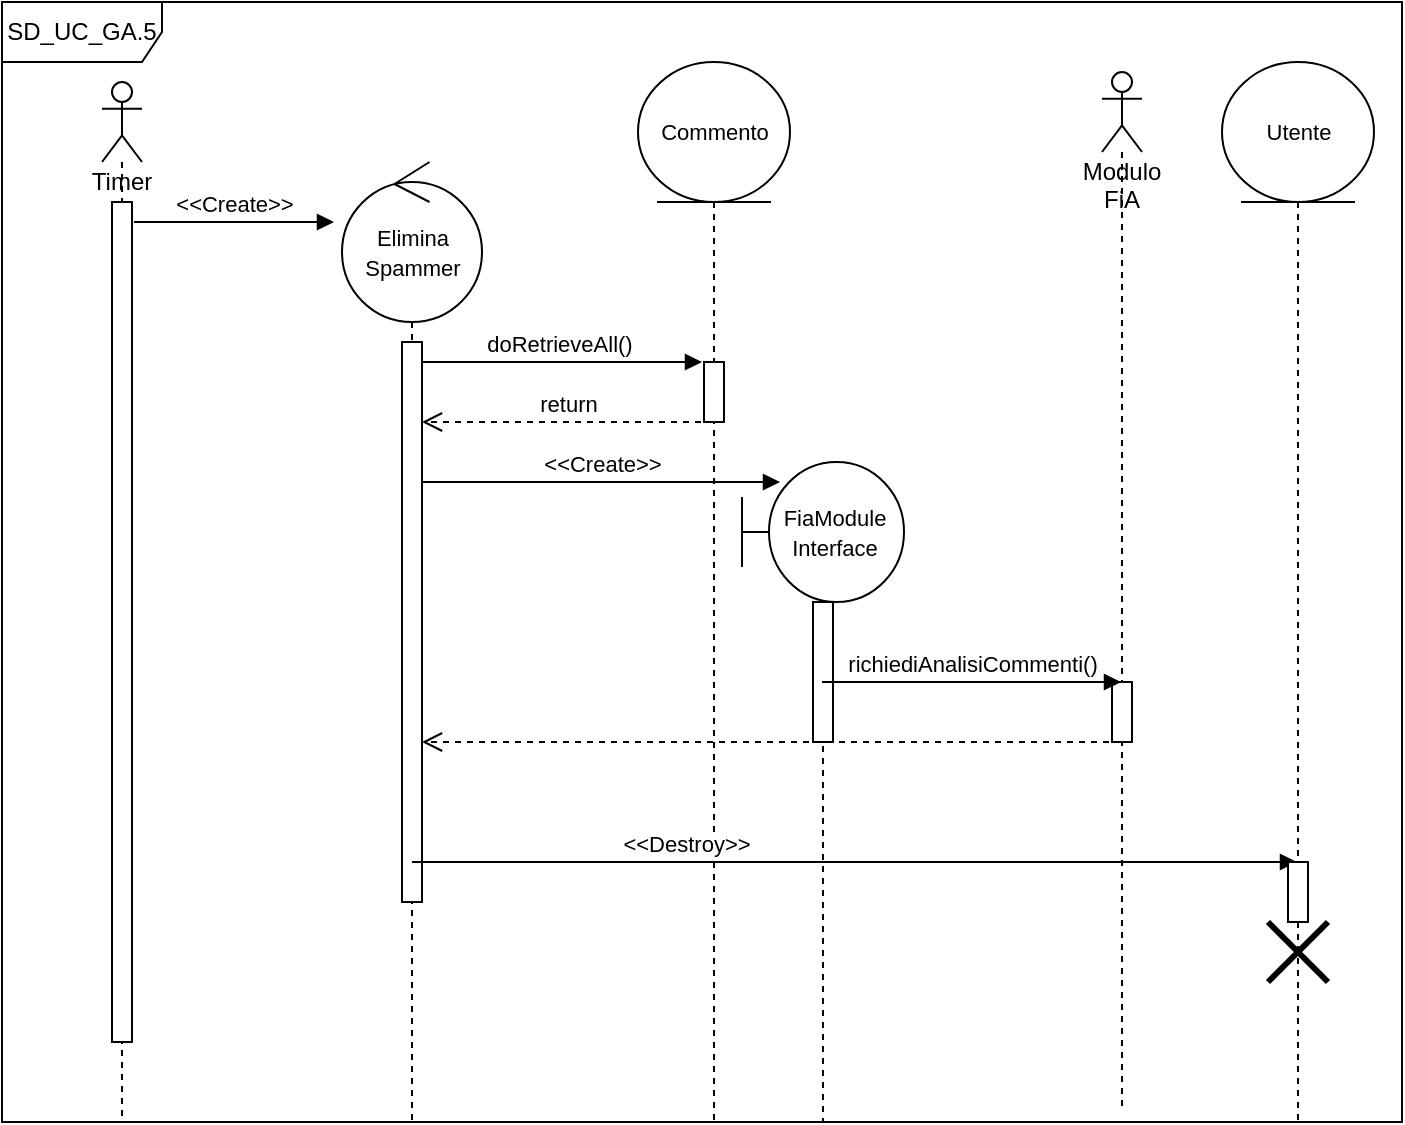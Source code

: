 <mxfile version="15.7.3" type="device" pages="6"><diagram id="7KakGrV_gAW6AaN83tO_" name="SD_UC_GA.5"><mxGraphModel dx="1328" dy="2159" grid="1" gridSize="10" guides="1" tooltips="1" connect="1" arrows="1" fold="1" page="1" pageScale="1" pageWidth="827" pageHeight="1169" math="0" shadow="0"><root><mxCell id="0"/><mxCell id="1" parent="0"/><mxCell id="iM2YmxbvI89ahPzu_ng6-1" value="SD_UC_GA.5" style="shape=umlFrame;width=80;height=30;whiteSpace=wrap;html=1;" parent="1" vertex="1"><mxGeometry x="20" y="-460" width="700" height="560" as="geometry"/></mxCell><mxCell id="iM2YmxbvI89ahPzu_ng6-4" value="Timer" style="shape=umlLifeline;participant=umlActor;perimeter=lifelinePerimeter;whiteSpace=wrap;html=1;container=1;collapsible=0;recursiveResize=0;verticalAlign=top;spacingTop=36;outlineConnect=0;fillColor=default;gradientColor=none;size=40;" parent="1" vertex="1"><mxGeometry x="70" y="-420" width="20" height="520" as="geometry"/></mxCell><mxCell id="iM2YmxbvI89ahPzu_ng6-5" value="" style="html=1;points=[];perimeter=orthogonalPerimeter;fontSize=7;fillColor=default;gradientColor=none;" parent="iM2YmxbvI89ahPzu_ng6-4" vertex="1"><mxGeometry x="5" y="60" width="10" height="420" as="geometry"/></mxCell><mxCell id="iM2YmxbvI89ahPzu_ng6-9" value="" style="shape=umlLifeline;participant=umlControl;perimeter=lifelinePerimeter;whiteSpace=wrap;html=1;container=1;collapsible=0;recursiveResize=0;verticalAlign=top;spacingTop=36;outlineConnect=0;fillColor=default;gradientColor=none;size=80;" parent="1" vertex="1"><mxGeometry x="190" y="-380" width="70" height="480" as="geometry"/></mxCell><mxCell id="iM2YmxbvI89ahPzu_ng6-10" value="&lt;font style=&quot;font-size: 11px&quot;&gt;Elimina&lt;br&gt;Spammer&lt;br&gt;&lt;/font&gt;" style="text;html=1;align=center;verticalAlign=middle;resizable=0;points=[];autosize=1;strokeColor=none;fillColor=none;" parent="iM2YmxbvI89ahPzu_ng6-9" vertex="1"><mxGeometry x="5" y="30" width="60" height="30" as="geometry"/></mxCell><mxCell id="iM2YmxbvI89ahPzu_ng6-11" value="" style="html=1;points=[];perimeter=orthogonalPerimeter;fontSize=7;fillColor=default;gradientColor=none;" parent="iM2YmxbvI89ahPzu_ng6-9" vertex="1"><mxGeometry x="30" y="90" width="10" height="280" as="geometry"/></mxCell><mxCell id="iM2YmxbvI89ahPzu_ng6-16" value="&lt;font style=&quot;font-size: 11px&quot;&gt;doRetrieveAll()&amp;nbsp;&lt;/font&gt;" style="html=1;verticalAlign=bottom;endArrow=block;rounded=0;fontSize=7;anchorPointDirection=1;bendable=1;" parent="iM2YmxbvI89ahPzu_ng6-9" edge="1"><mxGeometry width="80" relative="1" as="geometry"><mxPoint x="40" y="100" as="sourcePoint"/><mxPoint x="180" y="100" as="targetPoint"/></mxGeometry></mxCell><mxCell id="iM2YmxbvI89ahPzu_ng6-13" value="" style="shape=umlLifeline;participant=umlEntity;perimeter=lifelinePerimeter;whiteSpace=wrap;html=1;container=1;collapsible=0;recursiveResize=0;verticalAlign=top;spacingTop=36;outlineConnect=0;fillColor=default;gradientColor=none;size=70;" parent="1" vertex="1"><mxGeometry x="338" y="-430" width="76" height="530" as="geometry"/></mxCell><mxCell id="iM2YmxbvI89ahPzu_ng6-14" value="&lt;font&gt;&lt;font style=&quot;font-size: 11px&quot;&gt;Commento&lt;/font&gt;&lt;br&gt;&lt;/font&gt;" style="text;html=1;align=center;verticalAlign=middle;resizable=0;points=[];autosize=1;strokeColor=none;fillColor=none;fontStyle=0" parent="iM2YmxbvI89ahPzu_ng6-13" vertex="1"><mxGeometry x="3" y="25" width="70" height="20" as="geometry"/></mxCell><mxCell id="iM2YmxbvI89ahPzu_ng6-15" value="" style="html=1;points=[];perimeter=orthogonalPerimeter;fontSize=7;fillColor=default;gradientColor=none;" parent="iM2YmxbvI89ahPzu_ng6-13" vertex="1"><mxGeometry x="33" y="150" width="10" height="30" as="geometry"/></mxCell><mxCell id="iM2YmxbvI89ahPzu_ng6-18" value="&lt;font style=&quot;font-size: 11px&quot;&gt;&amp;lt;&amp;lt;Destroy&amp;gt;&amp;gt;&lt;/font&gt;" style="html=1;verticalAlign=bottom;endArrow=block;rounded=0;fontSize=7;" parent="1" edge="1" target="iM2YmxbvI89ahPzu_ng6-20"><mxGeometry x="-0.382" width="80" relative="1" as="geometry"><mxPoint x="225" y="-30" as="sourcePoint"/><mxPoint x="592" y="-30" as="targetPoint"/><mxPoint as="offset"/></mxGeometry></mxCell><mxCell id="iM2YmxbvI89ahPzu_ng6-19" value="&amp;lt;&amp;lt;Create&amp;gt;&amp;gt;" style="html=1;verticalAlign=bottom;endArrow=block;rounded=0;fontSize=11;" parent="1" edge="1"><mxGeometry width="80" relative="1" as="geometry"><mxPoint x="86" y="-350" as="sourcePoint"/><mxPoint x="186" y="-350" as="targetPoint"/><Array as="points"><mxPoint x="161" y="-350"/></Array></mxGeometry></mxCell><mxCell id="iM2YmxbvI89ahPzu_ng6-20" value="" style="shape=umlLifeline;participant=umlEntity;perimeter=lifelinePerimeter;whiteSpace=wrap;html=1;container=1;collapsible=0;recursiveResize=0;verticalAlign=top;spacingTop=36;outlineConnect=0;fillColor=default;gradientColor=none;size=70;" parent="1" vertex="1"><mxGeometry x="630" y="-430" width="76" height="530" as="geometry"/></mxCell><mxCell id="iM2YmxbvI89ahPzu_ng6-21" value="&lt;font&gt;&lt;font style=&quot;font-size: 11px&quot;&gt;Utente&lt;/font&gt;&lt;br&gt;&lt;/font&gt;" style="text;html=1;align=center;verticalAlign=middle;resizable=0;points=[];autosize=1;strokeColor=none;fillColor=none;fontStyle=0" parent="iM2YmxbvI89ahPzu_ng6-20" vertex="1"><mxGeometry x="13" y="25" width="50" height="20" as="geometry"/></mxCell><mxCell id="iM2YmxbvI89ahPzu_ng6-22" value="" style="html=1;points=[];perimeter=orthogonalPerimeter;fontSize=7;fillColor=default;gradientColor=none;" parent="iM2YmxbvI89ahPzu_ng6-20" vertex="1"><mxGeometry x="33" y="400" width="10" height="30" as="geometry"/></mxCell><mxCell id="iM2YmxbvI89ahPzu_ng6-23" value="" style="shape=umlDestroy;whiteSpace=wrap;html=1;strokeWidth=3;fontSize=11;" parent="iM2YmxbvI89ahPzu_ng6-20" vertex="1"><mxGeometry x="23" y="430" width="30" height="30" as="geometry"/></mxCell><mxCell id="2GtEvgRb10_qaL0HTjE2-3" value="return" style="html=1;verticalAlign=bottom;endArrow=open;dashed=1;endSize=8;rounded=0;" edge="1" parent="1" source="iM2YmxbvI89ahPzu_ng6-13"><mxGeometry relative="1" as="geometry"><mxPoint x="360" y="-250" as="sourcePoint"/><mxPoint x="230" y="-250" as="targetPoint"/><Array as="points"><mxPoint x="340" y="-250"/></Array></mxGeometry></mxCell><mxCell id="2GtEvgRb10_qaL0HTjE2-8" value="" style="shape=umlLifeline;participant=umlBoundary;perimeter=lifelinePerimeter;whiteSpace=wrap;html=1;container=1;collapsible=0;recursiveResize=0;verticalAlign=top;spacingTop=36;outlineConnect=0;fontSize=12;size=70;" vertex="1" parent="1"><mxGeometry x="390" y="-230" width="81" height="330" as="geometry"/></mxCell><mxCell id="2GtEvgRb10_qaL0HTjE2-9" value="&lt;font style=&quot;font-size: 11px&quot;&gt;FiaModule&lt;br&gt;Interface&lt;br&gt;&lt;/font&gt;" style="text;html=1;align=center;verticalAlign=middle;resizable=0;points=[];autosize=1;strokeColor=none;fillColor=none;" vertex="1" parent="2GtEvgRb10_qaL0HTjE2-8"><mxGeometry x="11" y="20" width="70" height="30" as="geometry"/></mxCell><mxCell id="2GtEvgRb10_qaL0HTjE2-13" value="&lt;span style=&quot;color: rgba(0 , 0 , 0 , 0) ; font-family: monospace ; font-size: 0px&quot;&gt;%3CmxGraphModel%3E%3Croot%3E%3CmxCell%20id%3D%220%22%2F%3E%3CmxCell%20id%3D%221%22%20parent%3D%220%22%2F%3E%3CmxCell%20id%3D%222%22%20value%3D%22%22%20style%3D%22html%3D1%3Bpoints%3D%5B%5D%3Bperimeter%3DorthogonalPerimeter%3BfontSize%3D12%3Balign%3Dcenter%3B%22%20vertex%3D%221%22%20parent%3D%221%22%3E%3CmxGeometry%20x%3D%22425.5%22%20y%3D%22-160%22%20width%3D%2210%22%20height%3D%2230%22%20as%3D%22geometry%22%2F%3E%3C%2FmxCell%3E%3C%2Froot%3E%3C%2FmxGraphModel%3E&lt;/span&gt;" style="html=1;points=[];perimeter=orthogonalPerimeter;fontSize=12;align=center;" vertex="1" parent="2GtEvgRb10_qaL0HTjE2-8"><mxGeometry x="35.5" y="70" width="10" height="70" as="geometry"/></mxCell><mxCell id="2GtEvgRb10_qaL0HTjE2-11" value="&lt;font style=&quot;font-size: 11px&quot;&gt;&amp;lt;&amp;lt;Create&amp;gt;&amp;gt;&lt;/font&gt;" style="html=1;verticalAlign=bottom;endArrow=block;rounded=0;fontSize=7;anchorPointDirection=1;bendable=1;" edge="1" parent="1"><mxGeometry width="80" relative="1" as="geometry"><mxPoint x="230" y="-220" as="sourcePoint"/><mxPoint x="409" y="-220" as="targetPoint"/></mxGeometry></mxCell><mxCell id="2GtEvgRb10_qaL0HTjE2-14" value="Modulo FiA" style="shape=umlLifeline;participant=umlActor;perimeter=lifelinePerimeter;whiteSpace=wrap;html=1;container=1;collapsible=0;recursiveResize=0;verticalAlign=top;spacingTop=36;outlineConnect=0;fillColor=default;gradientColor=none;size=40;" vertex="1" parent="1"><mxGeometry x="570" y="-425" width="20" height="520" as="geometry"/></mxCell><mxCell id="2GtEvgRb10_qaL0HTjE2-18" value="&lt;span style=&quot;color: rgba(0 , 0 , 0 , 0) ; font-family: monospace ; font-size: 0px&quot;&gt;%3CmxGraphModel%3E%3Croot%3E%3CmxCell%20id%3D%220%22%2F%3E%3CmxCell%20id%3D%221%22%20parent%3D%220%22%2F%3E%3CmxCell%20id%3D%222%22%20value%3D%22%22%20style%3D%22html%3D1%3Bpoints%3D%5B%5D%3Bperimeter%3DorthogonalPerimeter%3BfontSize%3D12%3Balign%3Dcenter%3B%22%20vertex%3D%221%22%20parent%3D%221%22%3E%3CmxGeometry%20x%3D%22425.5%22%20y%3D%22-160%22%20width%3D%2210%22%20height%3D%2230%22%20as%3D%22geometry%22%2F%3E%3C%2FmxCell%3E%3C%2Froot%3E%3C%2FmxGraphModel%3E&lt;/span&gt;" style="html=1;points=[];perimeter=orthogonalPerimeter;fontSize=12;align=center;" vertex="1" parent="2GtEvgRb10_qaL0HTjE2-14"><mxGeometry x="5" y="305" width="10" height="30" as="geometry"/></mxCell><mxCell id="2GtEvgRb10_qaL0HTjE2-16" value="&lt;span style=&quot;font-size: 11px&quot;&gt;richiediAnalisiCommenti()&lt;/span&gt;" style="html=1;verticalAlign=bottom;endArrow=block;rounded=0;fontSize=7;anchorPointDirection=1;bendable=1;" edge="1" parent="1" target="2GtEvgRb10_qaL0HTjE2-14"><mxGeometry width="80" relative="1" as="geometry"><mxPoint x="430" y="-120" as="sourcePoint"/><mxPoint x="510" y="-120" as="targetPoint"/></mxGeometry></mxCell><mxCell id="2GtEvgRb10_qaL0HTjE2-17" value="" style="html=1;verticalAlign=bottom;endArrow=open;dashed=1;endSize=8;rounded=0;" edge="1" parent="1" source="2GtEvgRb10_qaL0HTjE2-14"><mxGeometry relative="1" as="geometry"><mxPoint x="535" y="-90" as="sourcePoint"/><mxPoint x="230" y="-90" as="targetPoint"/><Array as="points"><mxPoint x="500" y="-90"/></Array></mxGeometry></mxCell></root></mxGraphModel></diagram><diagram id="ytVOR8KnTmtneOYCt80k" name="SD_UC_GB.1"><mxGraphModel dx="782" dy="579" grid="1" gridSize="10" guides="1" tooltips="1" connect="1" arrows="1" fold="1" page="1" pageScale="1" pageWidth="827" pageHeight="1169" math="0" shadow="0"><root><mxCell id="dndVJeDPKohxJAbQBX0h-0"/><mxCell id="dndVJeDPKohxJAbQBX0h-1" parent="dndVJeDPKohxJAbQBX0h-0"/><mxCell id="dndVJeDPKohxJAbQBX0h-2" value="" style="html=1;verticalAlign=bottom;endArrow=block;rounded=0;fontSize=7;" parent="dndVJeDPKohxJAbQBX0h-1" source="dndVJeDPKohxJAbQBX0h-4" target="dndVJeDPKohxJAbQBX0h-8" edge="1"><mxGeometry width="80" relative="1" as="geometry"><mxPoint x="87" y="200" as="sourcePoint"/><mxPoint x="167" y="200" as="targetPoint"/><Array as="points"><mxPoint x="160" y="200"/></Array></mxGeometry></mxCell><mxCell id="dndVJeDPKohxJAbQBX0h-3" value="&lt;font style=&quot;font-size: 11px&quot;&gt;&lt;b&gt;SD_UC_GB.1&lt;/b&gt;&lt;/font&gt;" style="shape=umlFrame;whiteSpace=wrap;html=1;width=80;height=30;" parent="dndVJeDPKohxJAbQBX0h-1" vertex="1"><mxGeometry y="80" width="600" height="360" as="geometry"/></mxCell><mxCell id="dndVJeDPKohxJAbQBX0h-4" value="" style="shape=umlLifeline;participant=umlActor;perimeter=lifelinePerimeter;whiteSpace=wrap;html=1;container=1;collapsible=0;recursiveResize=0;verticalAlign=top;spacingTop=36;outlineConnect=0;fillColor=default;gradientColor=none;" parent="dndVJeDPKohxJAbQBX0h-1" vertex="1"><mxGeometry x="40" y="130" width="20" height="310" as="geometry"/></mxCell><mxCell id="dndVJeDPKohxJAbQBX0h-5" value="" style="html=1;points=[];perimeter=orthogonalPerimeter;fontSize=7;fillColor=default;gradientColor=none;" parent="dndVJeDPKohxJAbQBX0h-4" vertex="1"><mxGeometry x="5" y="53" width="10" height="57" as="geometry"/></mxCell><mxCell id="dndVJeDPKohxJAbQBX0h-6" value="" style="shape=umlLifeline;participant=umlBoundary;perimeter=lifelinePerimeter;whiteSpace=wrap;html=1;container=1;collapsible=0;recursiveResize=0;verticalAlign=top;spacingTop=36;outlineConnect=0;fillColor=default;gradientColor=none;size=70;" parent="dndVJeDPKohxJAbQBX0h-1" vertex="1"><mxGeometry x="152" y="120" width="85" height="320" as="geometry"/></mxCell><mxCell id="dndVJeDPKohxJAbQBX0h-7" value="ScriviStoria&lt;br&gt;Form" style="text;html=1;align=center;verticalAlign=middle;resizable=0;points=[];autosize=1;strokeColor=none;fillColor=none;fontSize=11;" parent="dndVJeDPKohxJAbQBX0h-6" vertex="1"><mxGeometry x="15" y="19" width="70" height="30" as="geometry"/></mxCell><mxCell id="dndVJeDPKohxJAbQBX0h-8" value="" style="html=1;points=[];perimeter=orthogonalPerimeter;fontSize=7;fillColor=default;gradientColor=none;" parent="dndVJeDPKohxJAbQBX0h-6" vertex="1"><mxGeometry x="37.5" y="80" width="10" height="70" as="geometry"/></mxCell><mxCell id="dndVJeDPKohxJAbQBX0h-9" value="" style="shape=umlLifeline;participant=umlControl;perimeter=lifelinePerimeter;whiteSpace=wrap;html=1;container=1;collapsible=0;recursiveResize=0;verticalAlign=top;spacingTop=36;outlineConnect=0;fillColor=default;gradientColor=none;size=90;" parent="dndVJeDPKohxJAbQBX0h-1" vertex="1"><mxGeometry x="300" y="170" width="81" height="270" as="geometry"/></mxCell><mxCell id="dndVJeDPKohxJAbQBX0h-10" value="&lt;font style=&quot;font-size: 11px&quot;&gt;&amp;lt;&amp;lt;Create&amp;gt;&amp;gt;&lt;/font&gt;" style="html=1;verticalAlign=bottom;endArrow=block;rounded=0;fontSize=7;" parent="dndVJeDPKohxJAbQBX0h-9" edge="1"><mxGeometry width="80" relative="1" as="geometry"><mxPoint x="-100" y="40" as="sourcePoint"/><mxPoint x="1" y="40" as="targetPoint"/></mxGeometry></mxCell><mxCell id="dndVJeDPKohxJAbQBX0h-11" value="&lt;font style=&quot;font-size: 11px&quot;&gt;Pubblicazione&lt;br&gt;Storia&lt;br&gt;&lt;/font&gt;" style="text;html=1;align=center;verticalAlign=middle;resizable=0;points=[];autosize=1;strokeColor=none;fillColor=none;" parent="dndVJeDPKohxJAbQBX0h-9" vertex="1"><mxGeometry x="1" y="38" width="80" height="30" as="geometry"/></mxCell><mxCell id="dndVJeDPKohxJAbQBX0h-12" value="" style="html=1;points=[];perimeter=orthogonalPerimeter;fontSize=7;fillColor=default;gradientColor=none;" parent="dndVJeDPKohxJAbQBX0h-9" vertex="1"><mxGeometry x="36" y="90" width="10" height="80" as="geometry"/></mxCell><mxCell id="dndVJeDPKohxJAbQBX0h-29" value="controlloDati()" style="edgeStyle=orthogonalEdgeStyle;html=1;align=left;spacingLeft=2;endArrow=block;rounded=0;entryX=1;entryY=0;" parent="dndVJeDPKohxJAbQBX0h-9" edge="1"><mxGeometry relative="1" as="geometry"><mxPoint x="46" y="100" as="sourcePoint"/><Array as="points"><mxPoint x="76" y="100"/></Array><mxPoint x="51" y="120" as="targetPoint"/></mxGeometry></mxCell><mxCell id="dndVJeDPKohxJAbQBX0h-20" value="" style="shape=umlLifeline;participant=umlBoundary;perimeter=lifelinePerimeter;whiteSpace=wrap;html=1;container=1;collapsible=0;recursiveResize=0;verticalAlign=top;spacingTop=36;outlineConnect=0;fillColor=default;gradientColor=none;size=70;" parent="dndVJeDPKohxJAbQBX0h-1" vertex="1"><mxGeometry x="430" y="310" width="85" height="130" as="geometry"/></mxCell><mxCell id="dndVJeDPKohxJAbQBX0h-21" value="Bacheca" style="text;html=1;align=center;verticalAlign=middle;resizable=0;points=[];autosize=1;strokeColor=none;fillColor=none;fontSize=11;" parent="dndVJeDPKohxJAbQBX0h-20" vertex="1"><mxGeometry x="18" y="25" width="60" height="20" as="geometry"/></mxCell><mxCell id="dndVJeDPKohxJAbQBX0h-24" value="compilaForm()" style="text;html=1;align=center;verticalAlign=middle;resizable=0;points=[];autosize=1;strokeColor=none;fillColor=none;" parent="dndVJeDPKohxJAbQBX0h-1" vertex="1"><mxGeometry x="55" y="180" width="90" height="20" as="geometry"/></mxCell><mxCell id="dndVJeDPKohxJAbQBX0h-25" value="Utente" style="text;html=1;align=center;verticalAlign=middle;resizable=0;points=[];autosize=1;strokeColor=none;fillColor=none;" parent="dndVJeDPKohxJAbQBX0h-1" vertex="1"><mxGeometry x="25" y="110" width="50" height="20" as="geometry"/></mxCell><mxCell id="dndVJeDPKohxJAbQBX0h-27" value="&lt;font style=&quot;font-size: 11px&quot;&gt;&amp;lt;&amp;lt;Create&amp;gt;&amp;gt;&lt;/font&gt;" style="html=1;verticalAlign=bottom;endArrow=block;rounded=0;fontSize=7;" parent="dndVJeDPKohxJAbQBX0h-1" edge="1"><mxGeometry width="80" relative="1" as="geometry"><mxPoint x="346" y="320" as="sourcePoint"/><mxPoint x="447" y="320" as="targetPoint"/></mxGeometry></mxCell></root></mxGraphModel></diagram><diagram id="NnzVUu4btVWhRB35Hoo1" name="SD_UC_GB.2"><mxGraphModel dx="782" dy="579" grid="1" gridSize="10" guides="1" tooltips="1" connect="1" arrows="1" fold="1" page="1" pageScale="1" pageWidth="827" pageHeight="1169" math="0" shadow="0"><root><mxCell id="ea0cZQGFc2h6UyFIbQ1k-0"/><mxCell id="ea0cZQGFc2h6UyFIbQ1k-1" parent="ea0cZQGFc2h6UyFIbQ1k-0"/><mxCell id="jXsbAC51ycCy4LsyY6HK-0" value="" style="html=1;verticalAlign=bottom;endArrow=block;rounded=0;fontSize=7;" edge="1" parent="ea0cZQGFc2h6UyFIbQ1k-1" source="jXsbAC51ycCy4LsyY6HK-2" target="jXsbAC51ycCy4LsyY6HK-6"><mxGeometry width="80" relative="1" as="geometry"><mxPoint x="87" y="200" as="sourcePoint"/><mxPoint x="167" y="200" as="targetPoint"/><Array as="points"><mxPoint x="160" y="200"/></Array></mxGeometry></mxCell><mxCell id="jXsbAC51ycCy4LsyY6HK-1" value="&lt;font style=&quot;font-size: 11px&quot;&gt;&lt;b&gt;SD_UC_GB.2&lt;/b&gt;&lt;/font&gt;" style="shape=umlFrame;whiteSpace=wrap;html=1;width=80;height=30;" vertex="1" parent="ea0cZQGFc2h6UyFIbQ1k-1"><mxGeometry y="80" width="600" height="360" as="geometry"/></mxCell><mxCell id="jXsbAC51ycCy4LsyY6HK-2" value="" style="shape=umlLifeline;participant=umlActor;perimeter=lifelinePerimeter;whiteSpace=wrap;html=1;container=1;collapsible=0;recursiveResize=0;verticalAlign=top;spacingTop=36;outlineConnect=0;fillColor=default;gradientColor=none;" vertex="1" parent="ea0cZQGFc2h6UyFIbQ1k-1"><mxGeometry x="40" y="130" width="20" height="310" as="geometry"/></mxCell><mxCell id="jXsbAC51ycCy4LsyY6HK-3" value="" style="html=1;points=[];perimeter=orthogonalPerimeter;fontSize=7;fillColor=default;gradientColor=none;" vertex="1" parent="jXsbAC51ycCy4LsyY6HK-2"><mxGeometry x="5" y="53" width="10" height="57" as="geometry"/></mxCell><mxCell id="jXsbAC51ycCy4LsyY6HK-4" value="" style="shape=umlLifeline;participant=umlBoundary;perimeter=lifelinePerimeter;whiteSpace=wrap;html=1;container=1;collapsible=0;recursiveResize=0;verticalAlign=top;spacingTop=36;outlineConnect=0;fillColor=default;gradientColor=none;size=70;" vertex="1" parent="ea0cZQGFc2h6UyFIbQ1k-1"><mxGeometry x="152" y="120" width="85" height="320" as="geometry"/></mxCell><mxCell id="jXsbAC51ycCy4LsyY6HK-5" value="&lt;p class=&quot;western&quot; align=&quot;center&quot; style=&quot;line-height: 100% ; margin-bottom: 0cm&quot;&gt;&lt;font style=&quot;font-size: 12px&quot;&gt;Aggiungi&lt;/font&gt;&lt;/p&gt;&lt;p class=&quot;western&quot; align=&quot;center&quot; style=&quot;line-height: 100% ; margin-bottom: 0cm&quot;&gt;&lt;font style=&quot;font-size: 12px&quot;&gt;Reazione&lt;/font&gt;&lt;/p&gt;&lt;p class=&quot;western&quot; align=&quot;center&quot; style=&quot;line-height: 100% ; margin-bottom: 0cm&quot;&gt;&lt;font style=&quot;font-size: 12px&quot;&gt;Button&lt;/font&gt;&lt;/p&gt;" style="text;html=1;align=center;verticalAlign=middle;resizable=0;points=[];autosize=1;strokeColor=none;fillColor=none;fontSize=11;" vertex="1" parent="jXsbAC51ycCy4LsyY6HK-4"><mxGeometry x="15" y="-1" width="70" height="70" as="geometry"/></mxCell><mxCell id="jXsbAC51ycCy4LsyY6HK-6" value="" style="html=1;points=[];perimeter=orthogonalPerimeter;fontSize=7;fillColor=default;gradientColor=none;" vertex="1" parent="jXsbAC51ycCy4LsyY6HK-4"><mxGeometry x="37.5" y="80" width="10" height="70" as="geometry"/></mxCell><mxCell id="jXsbAC51ycCy4LsyY6HK-17" value="&lt;font style=&quot;font-size: 11px&quot;&gt;doInsertReaction()&lt;/font&gt;" style="html=1;verticalAlign=bottom;endArrow=block;rounded=0;fontSize=7;entryX=0.004;entryY=0.126;entryDx=0;entryDy=0;entryPerimeter=0;" edge="1" parent="jXsbAC51ycCy4LsyY6HK-4" target="jXsbAC51ycCy4LsyY6HK-10"><mxGeometry width="80" relative="1" as="geometry"><mxPoint x="47.5" y="150" as="sourcePoint"/><mxPoint x="148.5" y="150" as="targetPoint"/></mxGeometry></mxCell><mxCell id="jXsbAC51ycCy4LsyY6HK-7" value="" style="shape=umlLifeline;participant=umlControl;perimeter=lifelinePerimeter;whiteSpace=wrap;html=1;container=1;collapsible=0;recursiveResize=0;verticalAlign=top;spacingTop=36;outlineConnect=0;fillColor=default;gradientColor=none;size=90;" vertex="1" parent="ea0cZQGFc2h6UyFIbQ1k-1"><mxGeometry x="300" y="170" width="81" height="270" as="geometry"/></mxCell><mxCell id="jXsbAC51ycCy4LsyY6HK-8" value="&lt;font style=&quot;font-size: 11px&quot;&gt;&amp;lt;&amp;lt;Create&amp;gt;&amp;gt;&lt;/font&gt;" style="html=1;verticalAlign=bottom;endArrow=block;rounded=0;fontSize=7;" edge="1" parent="jXsbAC51ycCy4LsyY6HK-7"><mxGeometry width="80" relative="1" as="geometry"><mxPoint x="-100" y="40" as="sourcePoint"/><mxPoint x="1" y="40" as="targetPoint"/></mxGeometry></mxCell><mxCell id="jXsbAC51ycCy4LsyY6HK-9" value="&lt;font style=&quot;font-size: 11px&quot;&gt;&lt;p class=&quot;western&quot; align=&quot;center&quot; style=&quot;line-height: 100% ; margin-bottom: 0cm&quot;&gt;&lt;font style=&quot;font-size: 12px&quot;&gt;Inserimento&lt;/font&gt;&lt;/p&gt;&lt;p class=&quot;western&quot; align=&quot;center&quot; style=&quot;line-height: 100% ; margin-bottom: 0cm&quot;&gt;&lt;font style=&quot;font-size: 12px&quot;&gt;Reazione&lt;/font&gt;&lt;/p&gt;&lt;/font&gt;" style="text;html=1;align=center;verticalAlign=middle;resizable=0;points=[];autosize=1;strokeColor=none;fillColor=none;" vertex="1" parent="jXsbAC51ycCy4LsyY6HK-7"><mxGeometry x="1" y="20" width="80" height="50" as="geometry"/></mxCell><mxCell id="jXsbAC51ycCy4LsyY6HK-10" value="" style="html=1;points=[];perimeter=orthogonalPerimeter;fontSize=7;fillColor=default;gradientColor=none;" vertex="1" parent="jXsbAC51ycCy4LsyY6HK-7"><mxGeometry x="36" y="90" width="10" height="80" as="geometry"/></mxCell><mxCell id="jXsbAC51ycCy4LsyY6HK-12" value="" style="shape=umlLifeline;participant=umlBoundary;perimeter=lifelinePerimeter;whiteSpace=wrap;html=1;container=1;collapsible=0;recursiveResize=0;verticalAlign=top;spacingTop=36;outlineConnect=0;fillColor=default;gradientColor=none;size=70;" vertex="1" parent="ea0cZQGFc2h6UyFIbQ1k-1"><mxGeometry x="430" y="310" width="85" height="130" as="geometry"/></mxCell><mxCell id="jXsbAC51ycCy4LsyY6HK-13" value="Reazione" style="text;html=1;align=center;verticalAlign=middle;resizable=0;points=[];autosize=1;strokeColor=none;fillColor=none;fontSize=11;" vertex="1" parent="jXsbAC51ycCy4LsyY6HK-12"><mxGeometry x="18" y="25" width="60" height="20" as="geometry"/></mxCell><mxCell id="jXsbAC51ycCy4LsyY6HK-14" value="press()" style="text;html=1;align=center;verticalAlign=middle;resizable=0;points=[];autosize=1;strokeColor=none;fillColor=none;" vertex="1" parent="ea0cZQGFc2h6UyFIbQ1k-1"><mxGeometry x="75" y="180" width="50" height="20" as="geometry"/></mxCell><mxCell id="jXsbAC51ycCy4LsyY6HK-15" value="Utente" style="text;html=1;align=center;verticalAlign=middle;resizable=0;points=[];autosize=1;strokeColor=none;fillColor=none;" vertex="1" parent="ea0cZQGFc2h6UyFIbQ1k-1"><mxGeometry x="25" y="110" width="50" height="20" as="geometry"/></mxCell><mxCell id="jXsbAC51ycCy4LsyY6HK-16" value="&lt;font style=&quot;font-size: 11px&quot;&gt;&amp;lt;&amp;lt;Create&amp;gt;&amp;gt;&lt;/font&gt;" style="html=1;verticalAlign=bottom;endArrow=block;rounded=0;fontSize=7;" edge="1" parent="ea0cZQGFc2h6UyFIbQ1k-1"><mxGeometry width="80" relative="1" as="geometry"><mxPoint x="346" y="320" as="sourcePoint"/><mxPoint x="447" y="320" as="targetPoint"/></mxGeometry></mxCell></root></mxGraphModel></diagram><diagram id="4vHcVyuLOSsjMePdlutM" name="SD_UC_GB.3"><mxGraphModel dx="652" dy="483" grid="1" gridSize="10" guides="1" tooltips="1" connect="1" arrows="1" fold="1" page="1" pageScale="1" pageWidth="827" pageHeight="1169" math="0" shadow="0"><root><mxCell id="jUdxLBu198E7PLXwY1IO-0"/><mxCell id="jUdxLBu198E7PLXwY1IO-1" parent="jUdxLBu198E7PLXwY1IO-0"/><mxCell id="jUdxLBu198E7PLXwY1IO-2" value="" style="html=1;verticalAlign=bottom;endArrow=block;rounded=0;fontSize=7;" edge="1" parent="jUdxLBu198E7PLXwY1IO-1" source="jUdxLBu198E7PLXwY1IO-4" target="jUdxLBu198E7PLXwY1IO-8"><mxGeometry width="80" relative="1" as="geometry"><mxPoint x="87" y="200" as="sourcePoint"/><mxPoint x="167" y="200" as="targetPoint"/><Array as="points"><mxPoint x="160" y="200"/></Array></mxGeometry></mxCell><mxCell id="jUdxLBu198E7PLXwY1IO-3" value="&lt;font style=&quot;font-size: 11px&quot;&gt;&lt;b&gt;SD_UC_GB.3&lt;/b&gt;&lt;/font&gt;" style="shape=umlFrame;whiteSpace=wrap;html=1;width=80;height=30;" vertex="1" parent="jUdxLBu198E7PLXwY1IO-1"><mxGeometry y="80" width="560" height="360" as="geometry"/></mxCell><mxCell id="jUdxLBu198E7PLXwY1IO-4" value="" style="shape=umlLifeline;participant=umlActor;perimeter=lifelinePerimeter;whiteSpace=wrap;html=1;container=1;collapsible=0;recursiveResize=0;verticalAlign=top;spacingTop=36;outlineConnect=0;fillColor=default;gradientColor=none;" vertex="1" parent="jUdxLBu198E7PLXwY1IO-1"><mxGeometry x="40" y="130" width="20" height="310" as="geometry"/></mxCell><mxCell id="jUdxLBu198E7PLXwY1IO-5" value="" style="html=1;points=[];perimeter=orthogonalPerimeter;fontSize=7;fillColor=default;gradientColor=none;" vertex="1" parent="jUdxLBu198E7PLXwY1IO-4"><mxGeometry x="5" y="53" width="10" height="57" as="geometry"/></mxCell><mxCell id="jUdxLBu198E7PLXwY1IO-6" value="" style="shape=umlLifeline;participant=umlBoundary;perimeter=lifelinePerimeter;whiteSpace=wrap;html=1;container=1;collapsible=0;recursiveResize=0;verticalAlign=top;spacingTop=36;outlineConnect=0;fillColor=default;gradientColor=none;size=70;" vertex="1" parent="jUdxLBu198E7PLXwY1IO-1"><mxGeometry x="152" y="120" width="88" height="320" as="geometry"/></mxCell><mxCell id="jUdxLBu198E7PLXwY1IO-8" value="" style="html=1;points=[];perimeter=orthogonalPerimeter;fontSize=7;fillColor=default;gradientColor=none;" vertex="1" parent="jUdxLBu198E7PLXwY1IO-6"><mxGeometry x="39" y="80" width="10" height="80" as="geometry"/></mxCell><mxCell id="jUdxLBu198E7PLXwY1IO-7" value="&lt;p class=&quot;western&quot; align=&quot;center&quot; style=&quot;line-height: 100% ; margin-bottom: 0cm ; font-size: 10px&quot;&gt;&lt;font style=&quot;font-size: 10px&quot;&gt;&lt;font style=&quot;font-size: 10px&quot;&gt;ScriviCommento&lt;/font&gt;&lt;/font&gt;&lt;/p&gt;&lt;p class=&quot;western&quot; align=&quot;center&quot; style=&quot;line-height: 100% ; margin-bottom: 0cm ; font-size: 10px&quot;&gt;&lt;span&gt;Form&lt;/span&gt;&lt;/p&gt;" style="text;html=1;align=center;verticalAlign=middle;resizable=0;points=[];autosize=1;strokeColor=none;fillColor=none;fontSize=11;" vertex="1" parent="jUdxLBu198E7PLXwY1IO-6"><mxGeometry x="8" y="10" width="90" height="50" as="geometry"/></mxCell><mxCell id="jUdxLBu198E7PLXwY1IO-10" value="" style="shape=umlLifeline;participant=umlControl;perimeter=lifelinePerimeter;whiteSpace=wrap;html=1;container=1;collapsible=0;recursiveResize=0;verticalAlign=top;spacingTop=36;outlineConnect=0;fillColor=default;gradientColor=none;size=90;" vertex="1" parent="jUdxLBu198E7PLXwY1IO-1"><mxGeometry x="300" y="170" width="81" height="270" as="geometry"/></mxCell><mxCell id="jUdxLBu198E7PLXwY1IO-11" value="&lt;font style=&quot;font-size: 11px&quot;&gt;&amp;lt;&amp;lt;Create&amp;gt;&amp;gt;&lt;/font&gt;" style="html=1;verticalAlign=bottom;endArrow=block;rounded=0;fontSize=7;" edge="1" parent="jUdxLBu198E7PLXwY1IO-10"><mxGeometry width="80" relative="1" as="geometry"><mxPoint x="-100" y="40" as="sourcePoint"/><mxPoint x="1" y="40" as="targetPoint"/></mxGeometry></mxCell><mxCell id="jUdxLBu198E7PLXwY1IO-12" value="&lt;font&gt;&lt;p class=&quot;western&quot; align=&quot;center&quot; style=&quot;font-size: 11px ; line-height: 100% ; margin-bottom: 0cm&quot;&gt;&lt;font style=&quot;font-size: 12px&quot;&gt;Inserimento&lt;/font&gt;&lt;/p&gt;&lt;p class=&quot;western&quot; align=&quot;center&quot; style=&quot;line-height: 100% ; margin-bottom: 0cm&quot;&gt;Commento&lt;/p&gt;&lt;/font&gt;" style="text;html=1;align=center;verticalAlign=middle;resizable=0;points=[];autosize=1;strokeColor=none;fillColor=none;" vertex="1" parent="jUdxLBu198E7PLXwY1IO-10"><mxGeometry x="1" y="20" width="80" height="50" as="geometry"/></mxCell><mxCell id="jUdxLBu198E7PLXwY1IO-13" value="" style="html=1;points=[];perimeter=orthogonalPerimeter;fontSize=7;fillColor=default;gradientColor=none;" vertex="1" parent="jUdxLBu198E7PLXwY1IO-10"><mxGeometry x="36" y="90" width="10" height="100" as="geometry"/></mxCell><mxCell id="jUdxLBu198E7PLXwY1IO-18" value="&lt;font style=&quot;font-size: 11px&quot;&gt;&amp;lt;&amp;lt;Create&amp;gt;&amp;gt;&lt;/font&gt;" style="html=1;verticalAlign=bottom;endArrow=block;rounded=0;fontSize=7;" edge="1" parent="jUdxLBu198E7PLXwY1IO-10"><mxGeometry width="80" relative="1" as="geometry"><mxPoint x="46" y="160" as="sourcePoint"/><mxPoint x="147" y="160" as="targetPoint"/></mxGeometry></mxCell><mxCell id="f3e_h0HwZppW0MuFyW3s-0" value="controlloDati()" style="edgeStyle=orthogonalEdgeStyle;html=1;align=left;spacingLeft=2;endArrow=block;rounded=0;entryX=1;entryY=0;" edge="1" parent="jUdxLBu198E7PLXwY1IO-10"><mxGeometry relative="1" as="geometry"><mxPoint x="46" y="120" as="sourcePoint"/><Array as="points"><mxPoint x="76" y="120"/></Array><mxPoint x="51" y="140" as="targetPoint"/></mxGeometry></mxCell><mxCell id="jUdxLBu198E7PLXwY1IO-14" value="" style="shape=umlLifeline;participant=umlBoundary;perimeter=lifelinePerimeter;whiteSpace=wrap;html=1;container=1;collapsible=0;recursiveResize=0;verticalAlign=top;spacingTop=36;outlineConnect=0;fillColor=default;gradientColor=none;size=70;" vertex="1" parent="jUdxLBu198E7PLXwY1IO-1"><mxGeometry x="430" y="320" width="85" height="120" as="geometry"/></mxCell><mxCell id="jUdxLBu198E7PLXwY1IO-15" value="Commento" style="text;html=1;align=center;verticalAlign=middle;resizable=0;points=[];autosize=1;strokeColor=none;fillColor=none;fontSize=11;" vertex="1" parent="jUdxLBu198E7PLXwY1IO-14"><mxGeometry x="13" y="25" width="70" height="20" as="geometry"/></mxCell><mxCell id="jUdxLBu198E7PLXwY1IO-16" value="compilaForm()" style="text;html=1;align=center;verticalAlign=middle;resizable=0;points=[];autosize=1;strokeColor=none;fillColor=none;" vertex="1" parent="jUdxLBu198E7PLXwY1IO-1"><mxGeometry x="55" y="180" width="90" height="20" as="geometry"/></mxCell><mxCell id="jUdxLBu198E7PLXwY1IO-17" value="Utente" style="text;html=1;align=center;verticalAlign=middle;resizable=0;points=[];autosize=1;strokeColor=none;fillColor=none;" vertex="1" parent="jUdxLBu198E7PLXwY1IO-1"><mxGeometry x="25" y="110" width="50" height="20" as="geometry"/></mxCell><mxCell id="jUdxLBu198E7PLXwY1IO-9" value="&lt;font style=&quot;font-size: 8px&quot;&gt;aggiungiCommento(commento)&lt;/font&gt;" style="html=1;verticalAlign=bottom;endArrow=block;rounded=0;fontSize=7;exitX=0.887;exitY=0.877;exitDx=0;exitDy=0;exitPerimeter=0;" edge="1" parent="jUdxLBu198E7PLXwY1IO-1" target="jUdxLBu198E7PLXwY1IO-10" source="jUdxLBu198E7PLXwY1IO-8"><mxGeometry width="80" relative="1" as="geometry"><mxPoint x="220" y="270" as="sourcePoint"/><mxPoint x="330" y="270" as="targetPoint"/></mxGeometry></mxCell></root></mxGraphModel></diagram><diagram id="aXr8zmNsVNzIUq8uLu_y" name="SD_UC_GB.4"><mxGraphModel dx="1303" dy="2134" grid="1" gridSize="10" guides="1" tooltips="1" connect="1" arrows="1" fold="1" page="1" pageScale="1" pageWidth="827" pageHeight="1169" math="0" shadow="0"><root><mxCell id="HynqXbn_UMcp30QG-7HA-0"/><mxCell id="HynqXbn_UMcp30QG-7HA-1" parent="HynqXbn_UMcp30QG-7HA-0"/><mxCell id="HynqXbn_UMcp30QG-7HA-2" value="&lt;font style=&quot;font-size: 10px&quot;&gt;&lt;b&gt;SD_UC_GB.4&lt;/b&gt;&lt;/font&gt;" style="shape=umlFrame;whiteSpace=wrap;html=1;width=70;height=30;" parent="HynqXbn_UMcp30QG-7HA-1" vertex="1"><mxGeometry x="60" y="-640" width="720" height="480" as="geometry"/></mxCell><mxCell id="HynqXbn_UMcp30QG-7HA-3" value="Utente" style="shape=umlLifeline;participant=umlActor;perimeter=lifelinePerimeter;whiteSpace=wrap;html=1;container=1;collapsible=0;recursiveResize=0;verticalAlign=top;spacingTop=36;outlineConnect=0;fillColor=default;gradientColor=none;size=40;" parent="HynqXbn_UMcp30QG-7HA-1" vertex="1"><mxGeometry x="111" y="-610" width="20" height="450" as="geometry"/></mxCell><mxCell id="HynqXbn_UMcp30QG-7HA-4" value="" style="html=1;points=[];perimeter=orthogonalPerimeter;fontSize=7;fillColor=default;gradientColor=none;" parent="HynqXbn_UMcp30QG-7HA-3" vertex="1"><mxGeometry x="5" y="60" width="10" height="370" as="geometry"/></mxCell><mxCell id="HynqXbn_UMcp30QG-7HA-5" value="" style="shape=umlLifeline;participant=umlBoundary;perimeter=lifelinePerimeter;whiteSpace=wrap;html=1;container=1;collapsible=0;recursiveResize=0;verticalAlign=top;spacingTop=36;outlineConnect=0;fillColor=default;gradientColor=none;size=61;" parent="HynqXbn_UMcp30QG-7HA-1" vertex="1"><mxGeometry x="223" y="-620" width="76" height="460" as="geometry"/></mxCell><mxCell id="HynqXbn_UMcp30QG-7HA-6" value="&lt;font style=&quot;font-size: 11px;&quot;&gt;Visualizza&lt;br style=&quot;font-size: 11px;&quot;&gt;Commenti&lt;br style=&quot;font-size: 11px;&quot;&gt;Button&lt;/font&gt;" style="text;html=1;align=center;verticalAlign=middle;resizable=0;points=[];autosize=1;strokeColor=none;fillColor=none;fontSize=11;" parent="HynqXbn_UMcp30QG-7HA-5" vertex="1"><mxGeometry x="10" y="10" width="70" height="40" as="geometry"/></mxCell><mxCell id="HynqXbn_UMcp30QG-7HA-7" value="" style="html=1;points=[];perimeter=orthogonalPerimeter;fontSize=7;fillColor=default;gradientColor=none;" parent="HynqXbn_UMcp30QG-7HA-5" vertex="1"><mxGeometry x="33" y="80" width="10" height="30" as="geometry"/></mxCell><mxCell id="HynqXbn_UMcp30QG-7HA-8" value="" style="shape=umlLifeline;participant=umlControl;perimeter=lifelinePerimeter;whiteSpace=wrap;html=1;container=1;collapsible=0;recursiveResize=0;verticalAlign=top;spacingTop=36;outlineConnect=0;fillColor=default;gradientColor=none;size=90;" parent="HynqXbn_UMcp30QG-7HA-1" vertex="1"><mxGeometry x="360" y="-570" width="89" height="410" as="geometry"/></mxCell><mxCell id="HynqXbn_UMcp30QG-7HA-9" value="&lt;font style=&quot;font-size: 11px&quot;&gt;Visualizza&lt;br&gt;Post&lt;br&gt;&lt;/font&gt;" style="text;html=1;align=center;verticalAlign=middle;resizable=0;points=[];autosize=1;strokeColor=none;fillColor=none;" parent="HynqXbn_UMcp30QG-7HA-8" vertex="1"><mxGeometry x="15" y="40" width="60" height="30" as="geometry"/></mxCell><mxCell id="HynqXbn_UMcp30QG-7HA-10" value="" style="html=1;points=[];perimeter=orthogonalPerimeter;fontSize=7;fillColor=default;gradientColor=none;" parent="HynqXbn_UMcp30QG-7HA-8" vertex="1"><mxGeometry x="40" y="100" width="10" height="250" as="geometry"/></mxCell><mxCell id="HynqXbn_UMcp30QG-7HA-12" value="&lt;font style=&quot;font-size: 11px&quot;&gt;&amp;lt;&amp;lt;Create&amp;gt;&amp;gt;&lt;/font&gt;" style="html=1;verticalAlign=bottom;endArrow=block;rounded=0;fontSize=7;" parent="HynqXbn_UMcp30QG-7HA-8" edge="1" source="HynqXbn_UMcp30QG-7HA-7"><mxGeometry width="80" relative="1" as="geometry"><mxPoint x="-90" y="40" as="sourcePoint"/><mxPoint x="1" y="40" as="targetPoint"/></mxGeometry></mxCell><mxCell id="HynqXbn_UMcp30QG-7HA-13" value="" style="shape=umlLifeline;participant=umlEntity;perimeter=lifelinePerimeter;whiteSpace=wrap;html=1;container=1;collapsible=0;recursiveResize=0;verticalAlign=top;spacingTop=36;outlineConnect=0;fillColor=default;gradientColor=none;size=70;" parent="HynqXbn_UMcp30QG-7HA-1" vertex="1"><mxGeometry x="517" y="-620" width="76" height="460" as="geometry"/></mxCell><mxCell id="HynqXbn_UMcp30QG-7HA-14" value="&lt;font&gt;&lt;font style=&quot;font-size: 11px&quot;&gt;Commento&lt;/font&gt;&lt;br&gt;&lt;/font&gt;" style="text;html=1;align=center;verticalAlign=middle;resizable=0;points=[];autosize=1;strokeColor=none;fillColor=none;fontStyle=0" parent="HynqXbn_UMcp30QG-7HA-13" vertex="1"><mxGeometry x="3" y="25" width="70" height="20" as="geometry"/></mxCell><mxCell id="HynqXbn_UMcp30QG-7HA-15" value="" style="html=1;points=[];perimeter=orthogonalPerimeter;fontSize=7;fillColor=default;gradientColor=none;" parent="HynqXbn_UMcp30QG-7HA-13" vertex="1"><mxGeometry x="33" y="140" width="10" height="80" as="geometry"/></mxCell><mxCell id="HynqXbn_UMcp30QG-7HA-16" value="&lt;font style=&quot;font-size: 11px&quot;&gt;doRetriveAllByStory()&amp;nbsp;&lt;/font&gt;" style="html=1;verticalAlign=bottom;endArrow=block;rounded=0;fontSize=7;anchorPointDirection=1;bendable=1;" parent="HynqXbn_UMcp30QG-7HA-1" edge="1"><mxGeometry width="80" relative="1" as="geometry"><mxPoint x="410" y="-460.0" as="sourcePoint"/><mxPoint x="550" y="-460.0" as="targetPoint"/></mxGeometry></mxCell><mxCell id="HynqXbn_UMcp30QG-7HA-17" value="&lt;font style=&quot;font-size: 11px&quot;&gt;return&lt;/font&gt;" style="html=1;verticalAlign=bottom;endArrow=open;dashed=1;endSize=8;rounded=0;fontSize=7;exitX=0.043;exitY=0.992;exitDx=0;exitDy=0;exitPerimeter=0;startSize=8;" parent="HynqXbn_UMcp30QG-7HA-1" source="HynqXbn_UMcp30QG-7HA-15" target="HynqXbn_UMcp30QG-7HA-10" edge="1"><mxGeometry relative="1" as="geometry"><mxPoint x="541" y="-400" as="sourcePoint"/><mxPoint x="453" y="-400" as="targetPoint"/></mxGeometry></mxCell><mxCell id="HynqXbn_UMcp30QG-7HA-18" value="&lt;font style=&quot;font-size: 11px&quot;&gt;&amp;lt;&amp;lt;Create&amp;gt;&amp;gt;&lt;/font&gt;" style="html=1;verticalAlign=bottom;endArrow=block;rounded=0;fontSize=7;exitX=1.037;exitY=0.342;exitDx=0;exitDy=0;exitPerimeter=0;" parent="HynqXbn_UMcp30QG-7HA-1" edge="1"><mxGeometry x="-0.382" width="80" relative="1" as="geometry"><mxPoint x="410.0" y="-320.0" as="sourcePoint"/><mxPoint x="658.13" y="-320.0" as="targetPoint"/><mxPoint as="offset"/></mxGeometry></mxCell><mxCell id="HynqXbn_UMcp30QG-7HA-19" value="&lt;font style=&quot;font-size: 11px&quot;&gt;Press()&lt;/font&gt;" style="html=1;verticalAlign=bottom;endArrow=block;rounded=0;fontSize=7;exitX=0.99;exitY=0.027;exitDx=0;exitDy=0;exitPerimeter=0;" parent="HynqXbn_UMcp30QG-7HA-1" source="HynqXbn_UMcp30QG-7HA-4" target="HynqXbn_UMcp30QG-7HA-7" edge="1"><mxGeometry width="80" relative="1" as="geometry"><mxPoint x="130" y="-540" as="sourcePoint"/><mxPoint x="238" y="-540" as="targetPoint"/><Array as="points"><mxPoint x="231" y="-540"/></Array></mxGeometry></mxCell><mxCell id="HynqXbn_UMcp30QG-7HA-20" value="&lt;font style=&quot;font-size: 11px&quot;&gt;CreaListaCommenti&lt;/font&gt;" style="html=1;verticalAlign=bottom;endArrow=block;rounded=0;fontSize=7;exitX=1.037;exitY=0.342;exitDx=0;exitDy=0;exitPerimeter=0;entryX=-0.045;entryY=0.127;entryDx=0;entryDy=0;entryPerimeter=0;" parent="HynqXbn_UMcp30QG-7HA-1" edge="1"><mxGeometry x="-0.47" width="80" relative="1" as="geometry"><mxPoint x="410.0" y="-250.0" as="sourcePoint"/><mxPoint x="675.13" y="-249.84" as="targetPoint"/><mxPoint as="offset"/></mxGeometry></mxCell><mxCell id="HynqXbn_UMcp30QG-7HA-21" value="" style="shape=umlLifeline;participant=umlBoundary;perimeter=lifelinePerimeter;whiteSpace=wrap;html=1;container=1;collapsible=0;recursiveResize=0;verticalAlign=top;spacingTop=36;outlineConnect=0;fillColor=default;gradientColor=none;size=70;" parent="HynqXbn_UMcp30QG-7HA-1" vertex="1"><mxGeometry x="637.13" y="-330" width="85" height="170" as="geometry"/></mxCell><mxCell id="HynqXbn_UMcp30QG-7HA-22" value="Pagina Lista&lt;br&gt;Commenti" style="text;html=1;align=center;verticalAlign=middle;resizable=0;points=[];autosize=1;strokeColor=none;fillColor=none;fontSize=11;" parent="HynqXbn_UMcp30QG-7HA-21" vertex="1"><mxGeometry x="8" y="20" width="80" height="30" as="geometry"/></mxCell><mxCell id="HynqXbn_UMcp30QG-7HA-23" value="" style="html=1;points=[];perimeter=orthogonalPerimeter;fontSize=7;fillColor=default;gradientColor=none;" parent="HynqXbn_UMcp30QG-7HA-21" vertex="1"><mxGeometry x="37.5" y="80" width="10" height="60" as="geometry"/></mxCell><mxCell id="HynqXbn_UMcp30QG-7HA-24" value="Lista Commenti" style="html=1;verticalAlign=bottom;endArrow=open;dashed=1;endSize=8;rounded=0;" parent="HynqXbn_UMcp30QG-7HA-21" edge="1"><mxGeometry x="-0.797" relative="1" as="geometry"><mxPoint x="36" y="130" as="sourcePoint"/><mxPoint x="-515.13" y="130" as="targetPoint"/><mxPoint as="offset"/></mxGeometry></mxCell></root></mxGraphModel></diagram><diagram id="cFLhg9vO0gfjgJ6BvDFn" name="SD_UC_GB.5"><mxGraphModel dx="1609" dy="579" grid="1" gridSize="10" guides="1" tooltips="1" connect="1" arrows="1" fold="1" page="1" pageScale="1" pageWidth="827" pageHeight="1169" math="0" shadow="0"><root><mxCell id="AeK5wdnQTKB53SuN_7wZ-0"/><mxCell id="AeK5wdnQTKB53SuN_7wZ-1" parent="AeK5wdnQTKB53SuN_7wZ-0"/><mxCell id="AeK5wdnQTKB53SuN_7wZ-18" value="" style="html=1;verticalAlign=bottom;endArrow=block;rounded=0;fontSize=7;" parent="AeK5wdnQTKB53SuN_7wZ-1" source="AeK5wdnQTKB53SuN_7wZ-2" target="AeK5wdnQTKB53SuN_7wZ-6" edge="1"><mxGeometry width="80" relative="1" as="geometry"><mxPoint x="87" y="200" as="sourcePoint"/><mxPoint x="167" y="200" as="targetPoint"/><Array as="points"><mxPoint x="160" y="200"/></Array></mxGeometry></mxCell><mxCell id="CyHtRGiGSDcNmPtL5LDR-0" value="&lt;font style=&quot;font-size: 11px&quot;&gt;&lt;b&gt;SD_UC_GB.5&lt;/b&gt;&lt;/font&gt;" style="shape=umlFrame;whiteSpace=wrap;html=1;width=80;height=30;" parent="AeK5wdnQTKB53SuN_7wZ-1" vertex="1"><mxGeometry x="-20" y="80" width="720" height="650" as="geometry"/></mxCell><mxCell id="AeK5wdnQTKB53SuN_7wZ-2" value="" style="shape=umlLifeline;participant=umlActor;perimeter=lifelinePerimeter;whiteSpace=wrap;html=1;container=1;collapsible=0;recursiveResize=0;verticalAlign=top;spacingTop=36;outlineConnect=0;fillColor=default;gradientColor=none;" parent="AeK5wdnQTKB53SuN_7wZ-1" vertex="1"><mxGeometry x="40" y="130" width="20" height="590" as="geometry"/></mxCell><mxCell id="AeK5wdnQTKB53SuN_7wZ-3" value="" style="html=1;points=[];perimeter=orthogonalPerimeter;fontSize=7;fillColor=default;gradientColor=none;" parent="AeK5wdnQTKB53SuN_7wZ-2" vertex="1"><mxGeometry x="5" y="53" width="10" height="477" as="geometry"/></mxCell><mxCell id="AeK5wdnQTKB53SuN_7wZ-4" value="" style="shape=umlLifeline;participant=umlBoundary;perimeter=lifelinePerimeter;whiteSpace=wrap;html=1;container=1;collapsible=0;recursiveResize=0;verticalAlign=top;spacingTop=36;outlineConnect=0;fillColor=default;gradientColor=none;size=70;" parent="AeK5wdnQTKB53SuN_7wZ-1" vertex="1"><mxGeometry x="152" y="120" width="85" height="600" as="geometry"/></mxCell><mxCell id="AeK5wdnQTKB53SuN_7wZ-5" value="HomeButtom" style="text;html=1;align=center;verticalAlign=middle;resizable=0;points=[];autosize=1;strokeColor=none;fillColor=none;fontSize=11;" parent="AeK5wdnQTKB53SuN_7wZ-4" vertex="1"><mxGeometry x="10" y="24" width="80" height="20" as="geometry"/></mxCell><mxCell id="AeK5wdnQTKB53SuN_7wZ-6" value="" style="html=1;points=[];perimeter=orthogonalPerimeter;fontSize=7;fillColor=default;gradientColor=none;" parent="AeK5wdnQTKB53SuN_7wZ-4" vertex="1"><mxGeometry x="37.5" y="80" width="10" height="30" as="geometry"/></mxCell><mxCell id="AeK5wdnQTKB53SuN_7wZ-7" value="" style="shape=umlLifeline;participant=umlControl;perimeter=lifelinePerimeter;whiteSpace=wrap;html=1;container=1;collapsible=0;recursiveResize=0;verticalAlign=top;spacingTop=36;outlineConnect=0;fillColor=default;gradientColor=none;size=90;" parent="AeK5wdnQTKB53SuN_7wZ-1" vertex="1"><mxGeometry x="300" y="170" width="80" height="550" as="geometry"/></mxCell><mxCell id="AeK5wdnQTKB53SuN_7wZ-11" value="&lt;font style=&quot;font-size: 11px&quot;&gt;&amp;lt;&amp;lt;Create&amp;gt;&amp;gt;&lt;/font&gt;" style="html=1;verticalAlign=bottom;endArrow=block;rounded=0;fontSize=7;" parent="AeK5wdnQTKB53SuN_7wZ-7" edge="1"><mxGeometry width="80" relative="1" as="geometry"><mxPoint x="-100" y="40" as="sourcePoint"/><mxPoint x="1" y="40" as="targetPoint"/></mxGeometry></mxCell><mxCell id="AeK5wdnQTKB53SuN_7wZ-8" value="&lt;font style=&quot;font-size: 11px&quot;&gt;Visualizzazione&lt;br&gt;Bacheca&lt;br&gt;&lt;/font&gt;" style="text;html=1;align=center;verticalAlign=middle;resizable=0;points=[];autosize=1;strokeColor=none;fillColor=none;" parent="AeK5wdnQTKB53SuN_7wZ-7" vertex="1"><mxGeometry x="-4" y="38" width="90" height="30" as="geometry"/></mxCell><mxCell id="AeK5wdnQTKB53SuN_7wZ-9" value="" style="html=1;points=[];perimeter=orthogonalPerimeter;fontSize=7;fillColor=default;gradientColor=none;" parent="AeK5wdnQTKB53SuN_7wZ-7" vertex="1"><mxGeometry x="36" y="90" width="10" height="360" as="geometry"/></mxCell><mxCell id="AeK5wdnQTKB53SuN_7wZ-12" value="" style="shape=umlLifeline;participant=umlEntity;perimeter=lifelinePerimeter;whiteSpace=wrap;html=1;container=1;collapsible=0;recursiveResize=0;verticalAlign=top;spacingTop=36;outlineConnect=0;fillColor=default;gradientColor=none;size=70;" parent="AeK5wdnQTKB53SuN_7wZ-1" vertex="1"><mxGeometry x="446" y="120" width="76" height="600" as="geometry"/></mxCell><mxCell id="AeK5wdnQTKB53SuN_7wZ-13" value="&lt;font&gt;&lt;font style=&quot;font-size: 11px&quot;&gt;Storia&lt;/font&gt;&lt;br&gt;&lt;/font&gt;" style="text;html=1;align=center;verticalAlign=middle;resizable=0;points=[];autosize=1;strokeColor=none;fillColor=none;fontStyle=0" parent="AeK5wdnQTKB53SuN_7wZ-12" vertex="1"><mxGeometry x="18" y="25" width="40" height="20" as="geometry"/></mxCell><mxCell id="AeK5wdnQTKB53SuN_7wZ-14" value="" style="html=1;points=[];perimeter=orthogonalPerimeter;fontSize=7;fillColor=default;gradientColor=none;" parent="AeK5wdnQTKB53SuN_7wZ-12" vertex="1"><mxGeometry x="33" y="140" width="10" height="80" as="geometry"/></mxCell><mxCell id="AeK5wdnQTKB53SuN_7wZ-15" value="&lt;font style=&quot;font-size: 11px&quot;&gt;doRetrieveAll()&amp;nbsp;&lt;/font&gt;" style="html=1;verticalAlign=bottom;endArrow=block;rounded=0;fontSize=7;anchorPointDirection=1;bendable=1;" parent="AeK5wdnQTKB53SuN_7wZ-1" edge="1"><mxGeometry width="80" relative="1" as="geometry"><mxPoint x="340" y="265" as="sourcePoint"/><mxPoint x="480" y="265" as="targetPoint"/></mxGeometry></mxCell><mxCell id="AeK5wdnQTKB53SuN_7wZ-16" value="&lt;font style=&quot;font-size: 11px&quot;&gt;return&lt;/font&gt;" style="html=1;verticalAlign=bottom;endArrow=open;dashed=1;endSize=8;rounded=0;fontSize=7;exitX=0.043;exitY=0.992;exitDx=0;exitDy=0;exitPerimeter=0;startSize=8;" parent="AeK5wdnQTKB53SuN_7wZ-1" source="AeK5wdnQTKB53SuN_7wZ-14" target="AeK5wdnQTKB53SuN_7wZ-9" edge="1"><mxGeometry relative="1" as="geometry"><mxPoint x="470" y="340" as="sourcePoint"/><mxPoint x="382" y="340" as="targetPoint"/></mxGeometry></mxCell><mxCell id="AeK5wdnQTKB53SuN_7wZ-17" value="&lt;font style=&quot;font-size: 11px&quot;&gt;&amp;lt;&amp;lt;Create&amp;gt;&amp;gt;&lt;/font&gt;" style="html=1;verticalAlign=bottom;endArrow=block;rounded=0;fontSize=7;exitX=1.037;exitY=0.342;exitDx=0;exitDy=0;exitPerimeter=0;" parent="AeK5wdnQTKB53SuN_7wZ-1" edge="1"><mxGeometry x="-0.382" width="80" relative="1" as="geometry"><mxPoint x="342.87" y="520" as="sourcePoint"/><mxPoint x="591" y="520" as="targetPoint"/><mxPoint as="offset"/></mxGeometry></mxCell><mxCell id="AeK5wdnQTKB53SuN_7wZ-19" value="&lt;font style=&quot;font-size: 11px&quot;&gt;CreaListaStoria&lt;/font&gt;" style="html=1;verticalAlign=bottom;endArrow=block;rounded=0;fontSize=7;exitX=1.037;exitY=0.342;exitDx=0;exitDy=0;exitPerimeter=0;entryX=-0.045;entryY=0.127;entryDx=0;entryDy=0;entryPerimeter=0;" parent="AeK5wdnQTKB53SuN_7wZ-1" edge="1"><mxGeometry x="-0.47" width="80" relative="1" as="geometry"><mxPoint x="342.87" y="590" as="sourcePoint"/><mxPoint x="608" y="590.16" as="targetPoint"/><mxPoint as="offset"/></mxGeometry></mxCell><mxCell id="AeK5wdnQTKB53SuN_7wZ-20" value="" style="shape=umlLifeline;participant=umlBoundary;perimeter=lifelinePerimeter;whiteSpace=wrap;html=1;container=1;collapsible=0;recursiveResize=0;verticalAlign=top;spacingTop=36;outlineConnect=0;fillColor=default;gradientColor=none;size=70;" parent="AeK5wdnQTKB53SuN_7wZ-1" vertex="1"><mxGeometry x="570" y="510" width="85" height="210" as="geometry"/></mxCell><mxCell id="AeK5wdnQTKB53SuN_7wZ-21" value="Bacheca" style="text;html=1;align=center;verticalAlign=middle;resizable=0;points=[];autosize=1;strokeColor=none;fillColor=none;fontSize=11;" parent="AeK5wdnQTKB53SuN_7wZ-20" vertex="1"><mxGeometry x="18" y="25" width="60" height="20" as="geometry"/></mxCell><mxCell id="AeK5wdnQTKB53SuN_7wZ-22" value="" style="html=1;points=[];perimeter=orthogonalPerimeter;fontSize=7;fillColor=default;gradientColor=none;" parent="AeK5wdnQTKB53SuN_7wZ-20" vertex="1"><mxGeometry x="37.5" y="80" width="10" height="60" as="geometry"/></mxCell><mxCell id="AeK5wdnQTKB53SuN_7wZ-23" value="Lista Storia" style="html=1;verticalAlign=bottom;endArrow=open;dashed=1;endSize=8;rounded=0;" parent="AeK5wdnQTKB53SuN_7wZ-20" edge="1"><mxGeometry x="-0.797" relative="1" as="geometry"><mxPoint x="36" y="130" as="sourcePoint"/><mxPoint x="-515" y="130" as="targetPoint"/><mxPoint as="offset"/></mxGeometry></mxCell><mxCell id="AeK5wdnQTKB53SuN_7wZ-24" value="press()" style="text;html=1;align=center;verticalAlign=middle;resizable=0;points=[];autosize=1;strokeColor=none;fillColor=none;" parent="AeK5wdnQTKB53SuN_7wZ-1" vertex="1"><mxGeometry x="75" y="180" width="50" height="20" as="geometry"/></mxCell><mxCell id="CyHtRGiGSDcNmPtL5LDR-1" value="Utente" style="text;html=1;align=center;verticalAlign=middle;resizable=0;points=[];autosize=1;strokeColor=none;fillColor=none;" parent="AeK5wdnQTKB53SuN_7wZ-1" vertex="1"><mxGeometry x="25" y="110" width="50" height="20" as="geometry"/></mxCell><mxCell id="mLjgsPTHg1e5XjCQLdba-3" value="OrderByDate()" style="edgeStyle=orthogonalEdgeStyle;html=1;align=left;spacingLeft=2;endArrow=block;rounded=0;exitX=0.989;exitY=0.817;exitDx=0;exitDy=0;exitPerimeter=0;" parent="AeK5wdnQTKB53SuN_7wZ-1" edge="1"><mxGeometry x="0.565" relative="1" as="geometry"><mxPoint x="345.89" y="554.12" as="sourcePoint"/><Array as="points"><mxPoint x="346" y="440"/><mxPoint x="380" y="440"/><mxPoint x="380" y="460"/></Array><mxPoint x="346" y="460" as="targetPoint"/><mxPoint as="offset"/></mxGeometry></mxCell></root></mxGraphModel></diagram></mxfile>